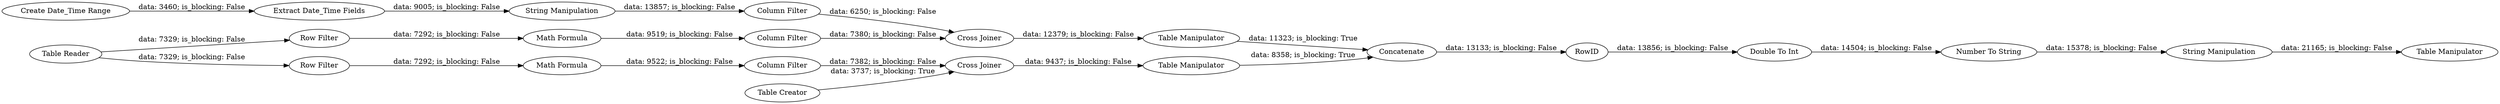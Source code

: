digraph {
	"4778383449821404321_20" [label="String Manipulation"]
	"4778383449821404321_8" [label="Math Formula"]
	"4778383449821404321_2" [label="Create Date_Time Range"]
	"4778383449821404321_17" [label=Concatenate]
	"4778383449821404321_18" [label="Table Manipulator"]
	"4778383449821404321_16" [label="Column Filter"]
	"4778383449821404321_6" [label="Row Filter"]
	"4778383449821404321_5" [label="Math Formula"]
	"4778383449821404321_4" [label="Extract Date_Time Fields"]
	"4778383449821404321_12" [label="Column Filter"]
	"4778383449821404321_14" [label="Table Creator"]
	"4778383449821404321_1" [label="Table Reader"]
	"4778383449821404321_7" [label="Row Filter"]
	"4778383449821404321_11" [label="Column Filter"]
	"4778383449821404321_9" [label="String Manipulation"]
	"4778383449821404321_23" [label="Table Manipulator"]
	"4778383449821404321_10" [label="Cross Joiner"]
	"4778383449821404321_15" [label="Cross Joiner"]
	"4778383449821404321_13" [label="Table Manipulator"]
	"4778383449821404321_22" [label="Double To Int"]
	"4778383449821404321_21" [label="Number To String"]
	"4778383449821404321_19" [label=RowID]
	"4778383449821404321_6" -> "4778383449821404321_5" [label="data: 7292; is_blocking: False"]
	"4778383449821404321_8" -> "4778383449821404321_16" [label="data: 9522; is_blocking: False"]
	"4778383449821404321_20" -> "4778383449821404321_23" [label="data: 21165; is_blocking: False"]
	"4778383449821404321_16" -> "4778383449821404321_15" [label="data: 7382; is_blocking: False"]
	"4778383449821404321_1" -> "4778383449821404321_7" [label="data: 7329; is_blocking: False"]
	"4778383449821404321_11" -> "4778383449821404321_10" [label="data: 7380; is_blocking: False"]
	"4778383449821404321_10" -> "4778383449821404321_13" [label="data: 12379; is_blocking: False"]
	"4778383449821404321_1" -> "4778383449821404321_6" [label="data: 7329; is_blocking: False"]
	"4778383449821404321_4" -> "4778383449821404321_9" [label="data: 9005; is_blocking: False"]
	"4778383449821404321_7" -> "4778383449821404321_8" [label="data: 7292; is_blocking: False"]
	"4778383449821404321_13" -> "4778383449821404321_17" [label="data: 11323; is_blocking: True"]
	"4778383449821404321_5" -> "4778383449821404321_11" [label="data: 9519; is_blocking: False"]
	"4778383449821404321_21" -> "4778383449821404321_20" [label="data: 15378; is_blocking: False"]
	"4778383449821404321_19" -> "4778383449821404321_22" [label="data: 13856; is_blocking: False"]
	"4778383449821404321_9" -> "4778383449821404321_12" [label="data: 13857; is_blocking: False"]
	"4778383449821404321_14" -> "4778383449821404321_15" [label="data: 3737; is_blocking: True"]
	"4778383449821404321_15" -> "4778383449821404321_18" [label="data: 9437; is_blocking: False"]
	"4778383449821404321_2" -> "4778383449821404321_4" [label="data: 3460; is_blocking: False"]
	"4778383449821404321_22" -> "4778383449821404321_21" [label="data: 14504; is_blocking: False"]
	"4778383449821404321_12" -> "4778383449821404321_10" [label="data: 6250; is_blocking: False"]
	"4778383449821404321_18" -> "4778383449821404321_17" [label="data: 8358; is_blocking: True"]
	"4778383449821404321_17" -> "4778383449821404321_19" [label="data: 13133; is_blocking: False"]
	rankdir=LR
}
